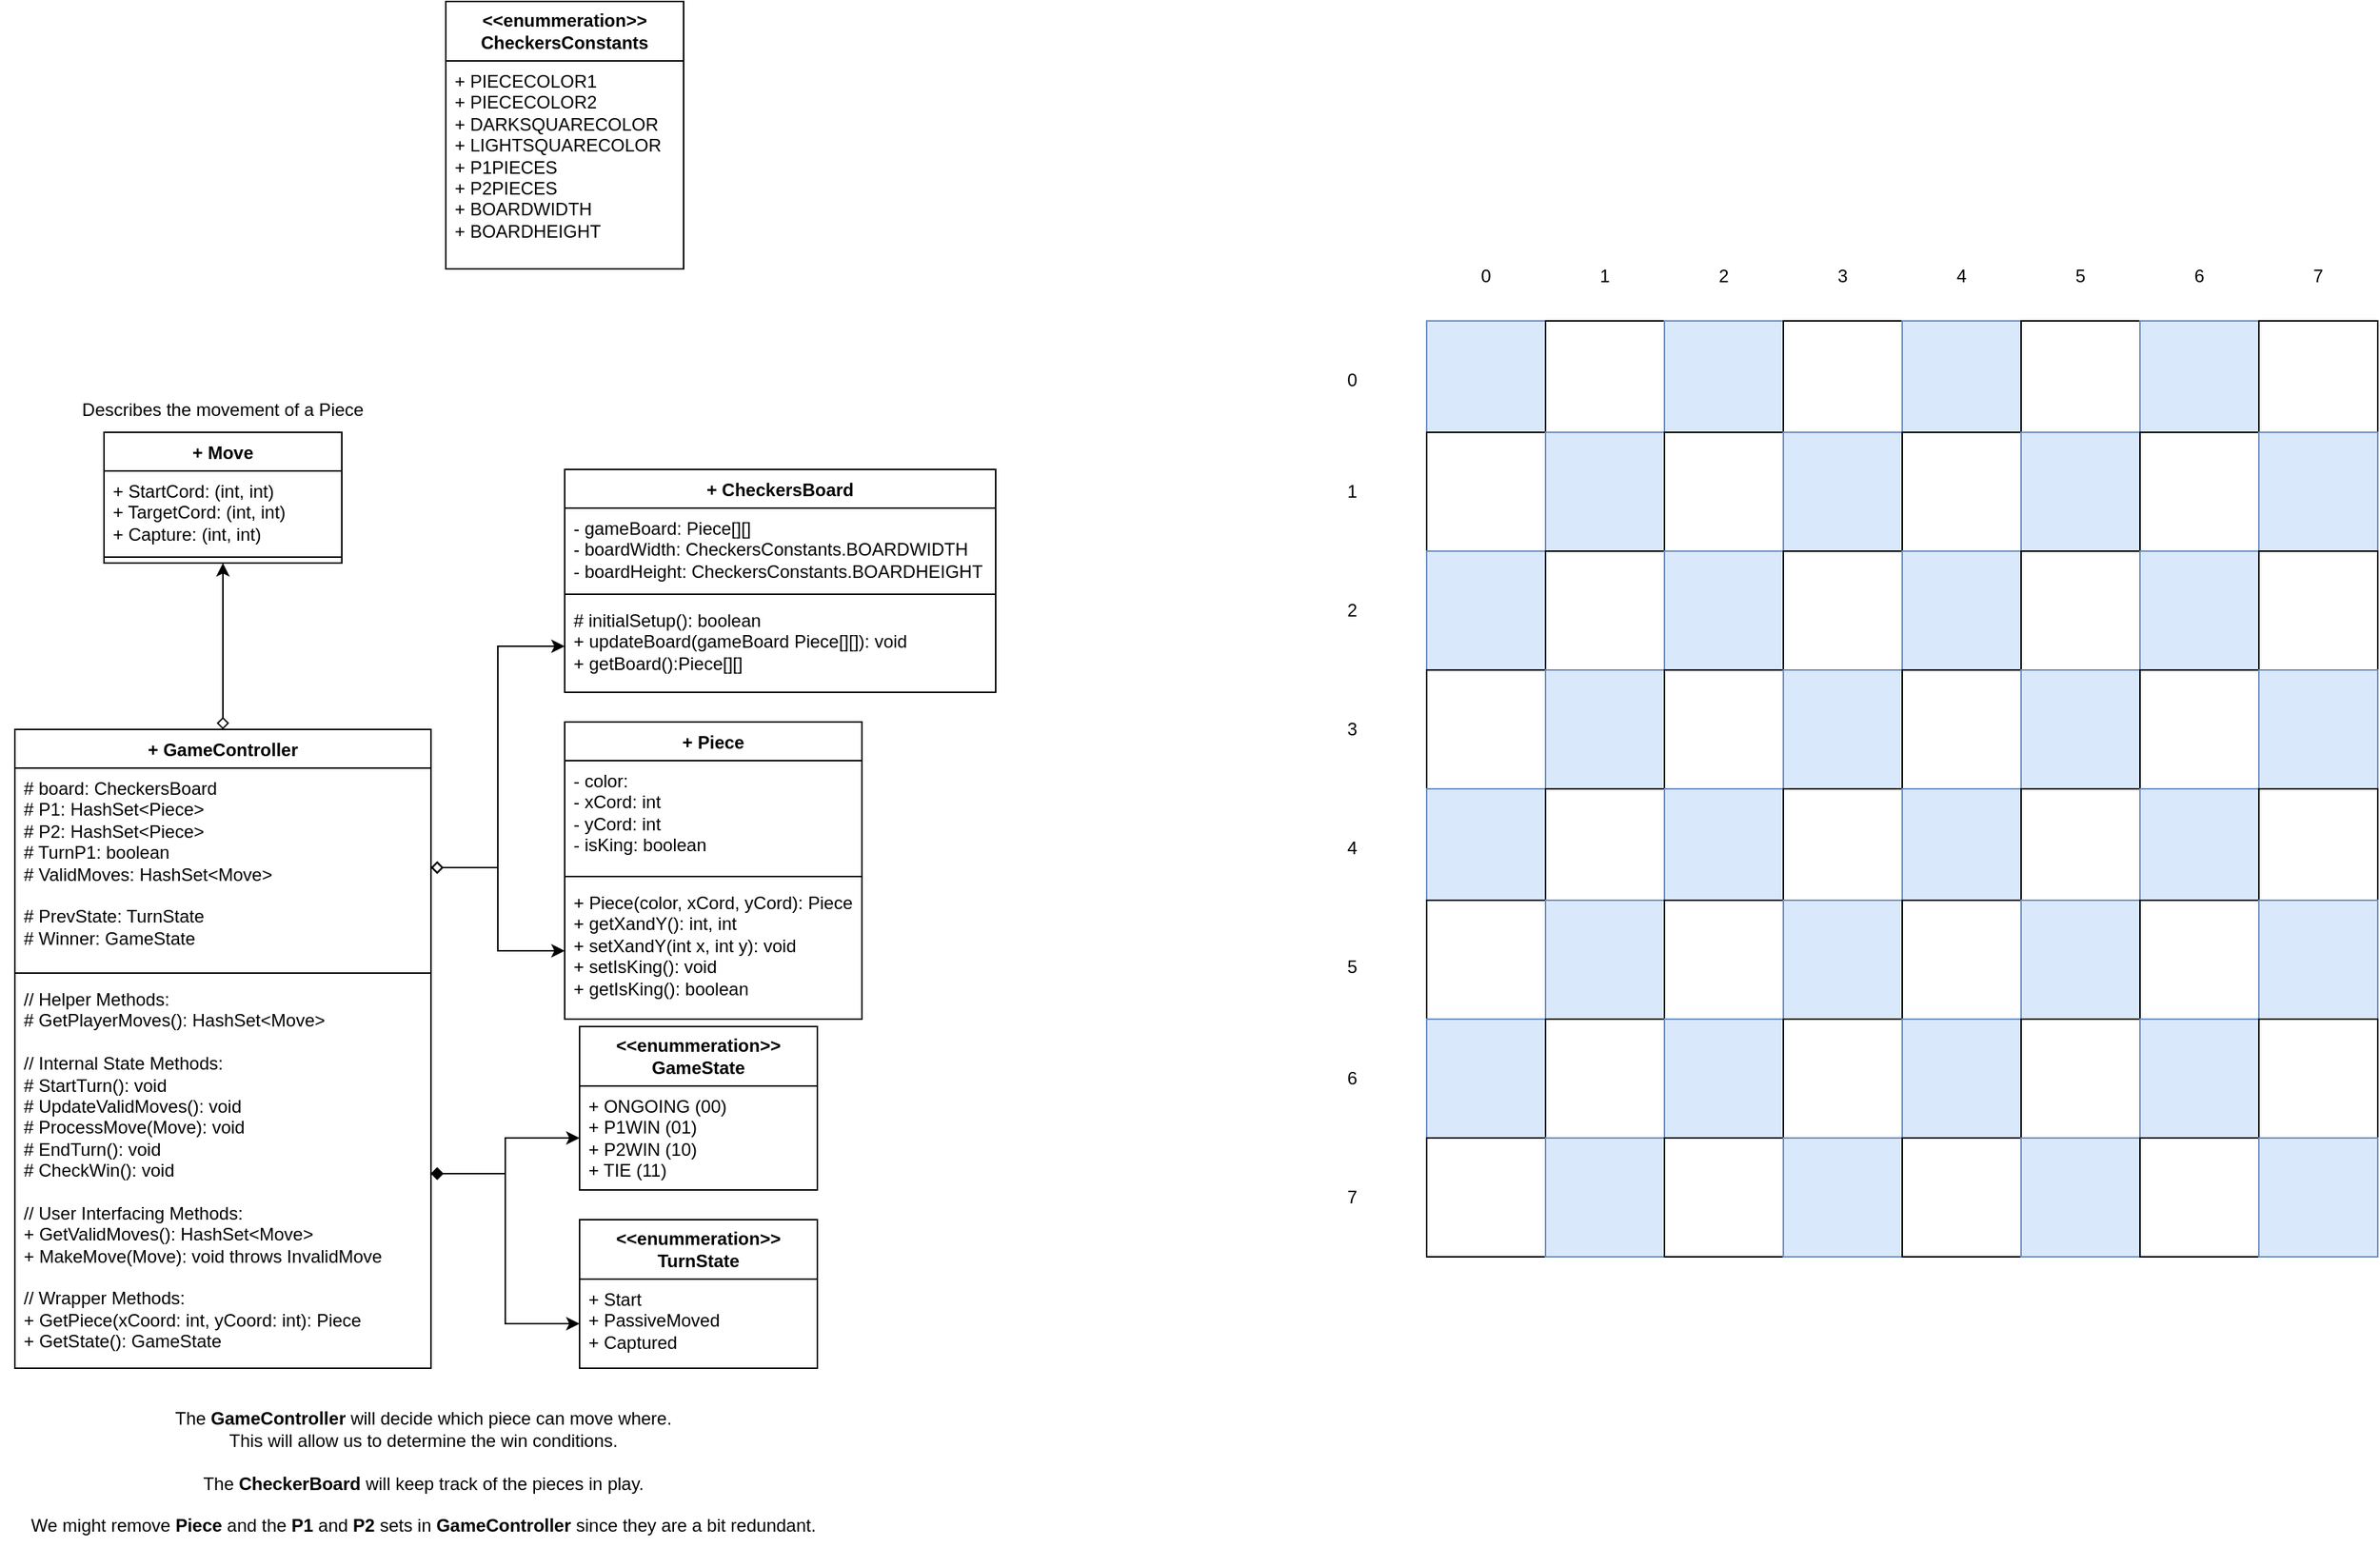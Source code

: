<mxfile version="26.0.16" pages="2">
  <diagram name="Page-1" id="gLZLLyH_hhTVmywuRG8O">
    <mxGraphModel grid="1" page="1" gridSize="10" guides="1" tooltips="1" connect="1" arrows="1" fold="1" pageScale="1" pageWidth="850" pageHeight="1100" math="0" shadow="0">
      <root>
        <mxCell id="0" />
        <mxCell id="1" parent="0" />
        <mxCell id="7udUEveuL7IFU7xZDEbM-17" value="" style="edgeStyle=orthogonalEdgeStyle;rounded=0;orthogonalLoop=1;jettySize=auto;html=1;startArrow=diamond;startFill=0;" edge="1" parent="1" source="GvsYNvJsdC5CiJBHf2Zc-1" target="7udUEveuL7IFU7xZDEbM-6">
          <mxGeometry relative="1" as="geometry" />
        </mxCell>
        <mxCell id="GvsYNvJsdC5CiJBHf2Zc-1" value="+ GameController&lt;div&gt;&lt;br&gt;&lt;/div&gt;" style="swimlane;fontStyle=1;align=center;verticalAlign=top;childLayout=stackLayout;horizontal=1;startSize=26;horizontalStack=0;resizeParent=1;resizeParentMax=0;resizeLast=0;collapsible=1;marginBottom=0;whiteSpace=wrap;html=1;" vertex="1" parent="1">
          <mxGeometry x="30" y="390" width="280" height="430" as="geometry" />
        </mxCell>
        <mxCell id="GvsYNvJsdC5CiJBHf2Zc-2" value="&lt;div&gt;&lt;span style=&quot;background-color: transparent; color: light-dark(rgb(0, 0, 0), rgb(255, 255, 255));&quot;&gt;# board: CheckersBoard&lt;/span&gt;&lt;/div&gt;&lt;div&gt;# P1: HashSet&amp;lt;Piece&amp;gt;&lt;/div&gt;&lt;div&gt;# P2: HashSet&amp;lt;Piece&amp;gt;&lt;/div&gt;&lt;div&gt;# TurnP1: boolean&lt;/div&gt;&lt;div&gt;# ValidMoves: HashSet&amp;lt;Move&amp;gt;&lt;/div&gt;&lt;div&gt;&lt;br&gt;&lt;/div&gt;&lt;div&gt;# PrevState: TurnState&lt;/div&gt;&lt;div&gt;# Winner: GameState&lt;/div&gt;" style="text;strokeColor=none;fillColor=none;align=left;verticalAlign=top;spacingLeft=4;spacingRight=4;overflow=hidden;rotatable=0;points=[[0,0.5],[1,0.5]];portConstraint=eastwest;whiteSpace=wrap;html=1;" vertex="1" parent="GvsYNvJsdC5CiJBHf2Zc-1">
          <mxGeometry y="26" width="280" height="134" as="geometry" />
        </mxCell>
        <mxCell id="GvsYNvJsdC5CiJBHf2Zc-3" value="" style="line;strokeWidth=1;fillColor=none;align=left;verticalAlign=middle;spacingTop=-1;spacingLeft=3;spacingRight=3;rotatable=0;labelPosition=right;points=[];portConstraint=eastwest;strokeColor=inherit;" vertex="1" parent="GvsYNvJsdC5CiJBHf2Zc-1">
          <mxGeometry y="160" width="280" height="8" as="geometry" />
        </mxCell>
        <mxCell id="GvsYNvJsdC5CiJBHf2Zc-4" value="&lt;div&gt;// Helper Methods:&lt;/div&gt;&lt;div&gt;# GetPlayerMoves(&lt;span style=&quot;background-color: transparent; color: light-dark(rgb(0, 0, 0), rgb(255, 255, 255));&quot;&gt;): HashSet&amp;lt;Move&amp;gt;&lt;/span&gt;&lt;/div&gt;&lt;div&gt;&lt;br&gt;&lt;/div&gt;&lt;div&gt;// Internal State Methods:&lt;/div&gt;&lt;div&gt;# StartTurn(): void&lt;/div&gt;&lt;div&gt;# UpdateValidMoves(): void&lt;/div&gt;&lt;div&gt;# ProcessMove(Move): void&lt;/div&gt;&lt;div&gt;# EndTurn(): void&lt;/div&gt;&lt;div&gt;# CheckWin(): void&lt;/div&gt;&lt;div&gt;&lt;br&gt;&lt;/div&gt;&lt;div&gt;// User Interfacing Methods:&lt;/div&gt;+ GetValidMoves(): HashSet&amp;lt;Move&amp;gt;&lt;br&gt;&lt;div&gt;+ MakeMove(Move): void throws InvalidMove&lt;/div&gt;&lt;div&gt;&lt;br&gt;&lt;/div&gt;&lt;div&gt;// Wrapper Methods:&lt;/div&gt;&lt;div&gt;+ GetPiece(xCoord: int, yCoord: int): Piece&lt;/div&gt;&lt;div&gt;+ GetState(): GameState&lt;/div&gt;" style="text;strokeColor=none;fillColor=none;align=left;verticalAlign=top;spacingLeft=4;spacingRight=4;overflow=hidden;rotatable=0;points=[[0,0.5],[1,0.5]];portConstraint=eastwest;whiteSpace=wrap;html=1;" vertex="1" parent="GvsYNvJsdC5CiJBHf2Zc-1">
          <mxGeometry y="168" width="280" height="262" as="geometry" />
        </mxCell>
        <mxCell id="GvsYNvJsdC5CiJBHf2Zc-5" value="&lt;div&gt;+ CheckersBoard&lt;/div&gt;&lt;div&gt;&lt;br&gt;&lt;/div&gt;" style="swimlane;fontStyle=1;align=center;verticalAlign=top;childLayout=stackLayout;horizontal=1;startSize=26;horizontalStack=0;resizeParent=1;resizeParentMax=0;resizeLast=0;collapsible=1;marginBottom=0;whiteSpace=wrap;html=1;" vertex="1" parent="1">
          <mxGeometry x="400" y="215" width="290" height="150" as="geometry" />
        </mxCell>
        <mxCell id="GvsYNvJsdC5CiJBHf2Zc-6" value="- gameBoard: Piece[][]&lt;div&gt;- boardWidth: CheckersConstants.BOARDWIDTH&lt;/div&gt;&lt;div&gt;- boardHeight: CheckersConstants.BOARDHEIGHT&lt;/div&gt;" style="text;strokeColor=none;fillColor=none;align=left;verticalAlign=top;spacingLeft=4;spacingRight=4;overflow=hidden;rotatable=0;points=[[0,0.5],[1,0.5]];portConstraint=eastwest;whiteSpace=wrap;html=1;" vertex="1" parent="GvsYNvJsdC5CiJBHf2Zc-5">
          <mxGeometry y="26" width="290" height="54" as="geometry" />
        </mxCell>
        <mxCell id="GvsYNvJsdC5CiJBHf2Zc-7" value="" style="line;strokeWidth=1;fillColor=none;align=left;verticalAlign=middle;spacingTop=-1;spacingLeft=3;spacingRight=3;rotatable=0;labelPosition=right;points=[];portConstraint=eastwest;strokeColor=inherit;" vertex="1" parent="GvsYNvJsdC5CiJBHf2Zc-5">
          <mxGeometry y="80" width="290" height="8" as="geometry" />
        </mxCell>
        <mxCell id="GvsYNvJsdC5CiJBHf2Zc-8" value="# initialSetup(): boolean&lt;div&gt;+ update&lt;span style=&quot;background-color: transparent; color: light-dark(rgb(0, 0, 0), rgb(255, 255, 255));&quot;&gt;Board(gameBoard Piece[][]): void&lt;/span&gt;&lt;/div&gt;&lt;div&gt;&lt;span style=&quot;background-color: transparent; color: light-dark(rgb(0, 0, 0), rgb(255, 255, 255));&quot;&gt;+ getBoard():Piece[][]&lt;/span&gt;&lt;/div&gt;" style="text;strokeColor=none;fillColor=none;align=left;verticalAlign=top;spacingLeft=4;spacingRight=4;overflow=hidden;rotatable=0;points=[[0,0.5],[1,0.5]];portConstraint=eastwest;whiteSpace=wrap;html=1;" vertex="1" parent="GvsYNvJsdC5CiJBHf2Zc-5">
          <mxGeometry y="88" width="290" height="62" as="geometry" />
        </mxCell>
        <mxCell id="GvsYNvJsdC5CiJBHf2Zc-13" value="&lt;div&gt;+ Piece&lt;/div&gt;" style="swimlane;fontStyle=1;align=center;verticalAlign=top;childLayout=stackLayout;horizontal=1;startSize=26;horizontalStack=0;resizeParent=1;resizeParentMax=0;resizeLast=0;collapsible=1;marginBottom=0;whiteSpace=wrap;html=1;" vertex="1" parent="1">
          <mxGeometry x="400" y="385" width="200" height="200" as="geometry" />
        </mxCell>
        <mxCell id="GvsYNvJsdC5CiJBHf2Zc-14" value="- color:&lt;div&gt;- xCord: int&lt;/div&gt;&lt;div&gt;- yCord: int&lt;/div&gt;&lt;div&gt;- isKing: boolean&lt;/div&gt;" style="text;strokeColor=none;fillColor=none;align=left;verticalAlign=top;spacingLeft=4;spacingRight=4;overflow=hidden;rotatable=0;points=[[0,0.5],[1,0.5]];portConstraint=eastwest;whiteSpace=wrap;html=1;" vertex="1" parent="GvsYNvJsdC5CiJBHf2Zc-13">
          <mxGeometry y="26" width="200" height="74" as="geometry" />
        </mxCell>
        <mxCell id="GvsYNvJsdC5CiJBHf2Zc-15" value="" style="line;strokeWidth=1;fillColor=none;align=left;verticalAlign=middle;spacingTop=-1;spacingLeft=3;spacingRight=3;rotatable=0;labelPosition=right;points=[];portConstraint=eastwest;strokeColor=inherit;" vertex="1" parent="GvsYNvJsdC5CiJBHf2Zc-13">
          <mxGeometry y="100" width="200" height="8" as="geometry" />
        </mxCell>
        <mxCell id="GvsYNvJsdC5CiJBHf2Zc-16" value="+ Piece(color, xCord, yCord): Piece&lt;div&gt;+ getXandY(): int, int&lt;/div&gt;&lt;div&gt;+ setXandY(int x, int y): void&lt;/div&gt;&lt;div&gt;+ setIsKing(): void&lt;/div&gt;&lt;div&gt;+ getIsKing(): boolean&lt;/div&gt;" style="text;strokeColor=none;fillColor=none;align=left;verticalAlign=top;spacingLeft=4;spacingRight=4;overflow=hidden;rotatable=0;points=[[0,0.5],[1,0.5]];portConstraint=eastwest;whiteSpace=wrap;html=1;" vertex="1" parent="GvsYNvJsdC5CiJBHf2Zc-13">
          <mxGeometry y="108" width="200" height="92" as="geometry" />
        </mxCell>
        <mxCell id="7udUEveuL7IFU7xZDEbM-6" value="+ Move" style="swimlane;fontStyle=1;align=center;verticalAlign=top;childLayout=stackLayout;horizontal=1;startSize=26;horizontalStack=0;resizeParent=1;resizeParentMax=0;resizeLast=0;collapsible=1;marginBottom=0;whiteSpace=wrap;html=1;" vertex="1" parent="1">
          <mxGeometry x="90" y="190" width="160" height="88" as="geometry" />
        </mxCell>
        <mxCell id="7udUEveuL7IFU7xZDEbM-7" value="+ StartCord: (int, int)&lt;div&gt;+ TargetCord: (int, int)&lt;/div&gt;&lt;div&gt;+ Capture: (int, int)&lt;/div&gt;" style="text;strokeColor=none;fillColor=none;align=left;verticalAlign=top;spacingLeft=4;spacingRight=4;overflow=hidden;rotatable=0;points=[[0,0.5],[1,0.5]];portConstraint=eastwest;whiteSpace=wrap;html=1;" vertex="1" parent="7udUEveuL7IFU7xZDEbM-6">
          <mxGeometry y="26" width="160" height="54" as="geometry" />
        </mxCell>
        <mxCell id="7udUEveuL7IFU7xZDEbM-8" value="" style="line;strokeWidth=1;fillColor=none;align=left;verticalAlign=middle;spacingTop=-1;spacingLeft=3;spacingRight=3;rotatable=0;labelPosition=right;points=[];portConstraint=eastwest;strokeColor=inherit;" vertex="1" parent="7udUEveuL7IFU7xZDEbM-6">
          <mxGeometry y="80" width="160" height="8" as="geometry" />
        </mxCell>
        <mxCell id="7udUEveuL7IFU7xZDEbM-10" value="Describes the movement of a Piece" style="text;html=1;align=center;verticalAlign=middle;whiteSpace=wrap;rounded=0;" vertex="1" parent="1">
          <mxGeometry x="70" y="160" width="200" height="30" as="geometry" />
        </mxCell>
        <mxCell id="GvsYNvJsdC5CiJBHf2Zc-21" value="&lt;b&gt;&amp;lt;&amp;lt;enummeration&amp;gt;&amp;gt;&lt;/b&gt;&lt;div&gt;&lt;b&gt;CheckersConstants&lt;/b&gt;&lt;/div&gt;" style="swimlane;fontStyle=0;childLayout=stackLayout;horizontal=1;startSize=40;fillColor=none;horizontalStack=0;resizeParent=1;resizeParentMax=0;resizeLast=0;collapsible=1;marginBottom=0;whiteSpace=wrap;html=1;" vertex="1" parent="1">
          <mxGeometry x="320" y="-100" width="160" height="180" as="geometry" />
        </mxCell>
        <mxCell id="GvsYNvJsdC5CiJBHf2Zc-22" value="+ PIECECOLOR1&lt;div&gt;+ PIECECOLOR2&lt;/div&gt;&lt;div&gt;+ DARKSQUARECOLOR&lt;/div&gt;&lt;div&gt;+ LIGHTSQUARECOLOR&lt;/div&gt;&lt;div&gt;+ P1PIECES&lt;/div&gt;&lt;div&gt;+ P2PIECES&lt;/div&gt;&lt;div&gt;+ BOARDWIDTH&lt;/div&gt;&lt;div&gt;+ BOARDHEIGHT&lt;/div&gt;" style="text;strokeColor=none;fillColor=none;align=left;verticalAlign=top;spacingLeft=4;spacingRight=4;overflow=hidden;rotatable=0;points=[[0,0.5],[1,0.5]];portConstraint=eastwest;whiteSpace=wrap;html=1;" vertex="1" parent="GvsYNvJsdC5CiJBHf2Zc-21">
          <mxGeometry y="40" width="160" height="140" as="geometry" />
        </mxCell>
        <mxCell id="GvsYNvJsdC5CiJBHf2Zc-25" value="" style="whiteSpace=wrap;html=1;aspect=fixed;fillColor=#dae8fc;strokeColor=#6c8ebf;" vertex="1" parent="1">
          <mxGeometry x="980" y="115" width="80" height="80" as="geometry" />
        </mxCell>
        <mxCell id="GvsYNvJsdC5CiJBHf2Zc-26" value="" style="whiteSpace=wrap;html=1;aspect=fixed;" vertex="1" parent="1">
          <mxGeometry x="1060" y="115" width="80" height="80" as="geometry" />
        </mxCell>
        <mxCell id="GvsYNvJsdC5CiJBHf2Zc-27" value="" style="whiteSpace=wrap;html=1;aspect=fixed;fillColor=#dae8fc;strokeColor=#6c8ebf;" vertex="1" parent="1">
          <mxGeometry x="1140" y="115" width="80" height="80" as="geometry" />
        </mxCell>
        <mxCell id="GvsYNvJsdC5CiJBHf2Zc-28" value="" style="whiteSpace=wrap;html=1;aspect=fixed;" vertex="1" parent="1">
          <mxGeometry x="1220" y="115" width="80" height="80" as="geometry" />
        </mxCell>
        <mxCell id="GvsYNvJsdC5CiJBHf2Zc-29" value="" style="whiteSpace=wrap;html=1;aspect=fixed;fillColor=#dae8fc;strokeColor=#6c8ebf;" vertex="1" parent="1">
          <mxGeometry x="1300" y="115" width="80" height="80" as="geometry" />
        </mxCell>
        <mxCell id="GvsYNvJsdC5CiJBHf2Zc-30" value="" style="whiteSpace=wrap;html=1;aspect=fixed;" vertex="1" parent="1">
          <mxGeometry x="1380" y="115" width="80" height="80" as="geometry" />
        </mxCell>
        <mxCell id="GvsYNvJsdC5CiJBHf2Zc-31" value="" style="whiteSpace=wrap;html=1;aspect=fixed;fillColor=#dae8fc;strokeColor=#6c8ebf;" vertex="1" parent="1">
          <mxGeometry x="1460" y="115" width="80" height="80" as="geometry" />
        </mxCell>
        <mxCell id="GvsYNvJsdC5CiJBHf2Zc-32" value="" style="whiteSpace=wrap;html=1;aspect=fixed;" vertex="1" parent="1">
          <mxGeometry x="1540" y="115" width="80" height="80" as="geometry" />
        </mxCell>
        <mxCell id="GvsYNvJsdC5CiJBHf2Zc-33" value="" style="whiteSpace=wrap;html=1;aspect=fixed;" vertex="1" parent="1">
          <mxGeometry x="980" y="190" width="80" height="80" as="geometry" />
        </mxCell>
        <mxCell id="GvsYNvJsdC5CiJBHf2Zc-34" value="" style="whiteSpace=wrap;html=1;aspect=fixed;fillColor=#dae8fc;strokeColor=#6c8ebf;" vertex="1" parent="1">
          <mxGeometry x="1060" y="190" width="80" height="80" as="geometry" />
        </mxCell>
        <mxCell id="GvsYNvJsdC5CiJBHf2Zc-35" value="" style="whiteSpace=wrap;html=1;aspect=fixed;" vertex="1" parent="1">
          <mxGeometry x="1140" y="190" width="80" height="80" as="geometry" />
        </mxCell>
        <mxCell id="GvsYNvJsdC5CiJBHf2Zc-36" value="" style="whiteSpace=wrap;html=1;aspect=fixed;fillColor=#dae8fc;strokeColor=#6c8ebf;" vertex="1" parent="1">
          <mxGeometry x="1220" y="190" width="80" height="80" as="geometry" />
        </mxCell>
        <mxCell id="GvsYNvJsdC5CiJBHf2Zc-37" value="" style="whiteSpace=wrap;html=1;aspect=fixed;" vertex="1" parent="1">
          <mxGeometry x="1300" y="190" width="80" height="80" as="geometry" />
        </mxCell>
        <mxCell id="GvsYNvJsdC5CiJBHf2Zc-38" value="" style="whiteSpace=wrap;html=1;aspect=fixed;fillColor=#dae8fc;strokeColor=#6c8ebf;" vertex="1" parent="1">
          <mxGeometry x="1380" y="190" width="80" height="80" as="geometry" />
        </mxCell>
        <mxCell id="GvsYNvJsdC5CiJBHf2Zc-39" value="" style="whiteSpace=wrap;html=1;aspect=fixed;" vertex="1" parent="1">
          <mxGeometry x="1460" y="190" width="80" height="80" as="geometry" />
        </mxCell>
        <mxCell id="GvsYNvJsdC5CiJBHf2Zc-40" value="" style="whiteSpace=wrap;html=1;aspect=fixed;fillColor=#dae8fc;strokeColor=#6c8ebf;" vertex="1" parent="1">
          <mxGeometry x="1540" y="190" width="80" height="80" as="geometry" />
        </mxCell>
        <mxCell id="GvsYNvJsdC5CiJBHf2Zc-49" value="" style="whiteSpace=wrap;html=1;aspect=fixed;fillColor=#dae8fc;strokeColor=#6c8ebf;" vertex="1" parent="1">
          <mxGeometry x="980" y="270" width="80" height="80" as="geometry" />
        </mxCell>
        <mxCell id="GvsYNvJsdC5CiJBHf2Zc-50" value="" style="whiteSpace=wrap;html=1;aspect=fixed;" vertex="1" parent="1">
          <mxGeometry x="1060" y="270" width="80" height="80" as="geometry" />
        </mxCell>
        <mxCell id="GvsYNvJsdC5CiJBHf2Zc-51" value="" style="whiteSpace=wrap;html=1;aspect=fixed;fillColor=#dae8fc;strokeColor=#6c8ebf;" vertex="1" parent="1">
          <mxGeometry x="1140" y="270" width="80" height="80" as="geometry" />
        </mxCell>
        <mxCell id="GvsYNvJsdC5CiJBHf2Zc-52" value="" style="whiteSpace=wrap;html=1;aspect=fixed;" vertex="1" parent="1">
          <mxGeometry x="1220" y="270" width="80" height="80" as="geometry" />
        </mxCell>
        <mxCell id="GvsYNvJsdC5CiJBHf2Zc-53" value="" style="whiteSpace=wrap;html=1;aspect=fixed;fillColor=#dae8fc;strokeColor=#6c8ebf;" vertex="1" parent="1">
          <mxGeometry x="1300" y="270" width="80" height="80" as="geometry" />
        </mxCell>
        <mxCell id="GvsYNvJsdC5CiJBHf2Zc-54" value="" style="whiteSpace=wrap;html=1;aspect=fixed;" vertex="1" parent="1">
          <mxGeometry x="1380" y="270" width="80" height="80" as="geometry" />
        </mxCell>
        <mxCell id="GvsYNvJsdC5CiJBHf2Zc-55" value="" style="whiteSpace=wrap;html=1;aspect=fixed;fillColor=#dae8fc;strokeColor=#6c8ebf;" vertex="1" parent="1">
          <mxGeometry x="1460" y="270" width="80" height="80" as="geometry" />
        </mxCell>
        <mxCell id="GvsYNvJsdC5CiJBHf2Zc-56" value="" style="whiteSpace=wrap;html=1;aspect=fixed;" vertex="1" parent="1">
          <mxGeometry x="1540" y="270" width="80" height="80" as="geometry" />
        </mxCell>
        <mxCell id="GvsYNvJsdC5CiJBHf2Zc-57" value="" style="whiteSpace=wrap;html=1;aspect=fixed;" vertex="1" parent="1">
          <mxGeometry x="980" y="350" width="80" height="80" as="geometry" />
        </mxCell>
        <mxCell id="GvsYNvJsdC5CiJBHf2Zc-58" value="" style="whiteSpace=wrap;html=1;aspect=fixed;fillColor=#dae8fc;strokeColor=#6c8ebf;" vertex="1" parent="1">
          <mxGeometry x="1060" y="350" width="80" height="80" as="geometry" />
        </mxCell>
        <mxCell id="GvsYNvJsdC5CiJBHf2Zc-59" value="" style="whiteSpace=wrap;html=1;aspect=fixed;" vertex="1" parent="1">
          <mxGeometry x="1140" y="350" width="80" height="80" as="geometry" />
        </mxCell>
        <mxCell id="GvsYNvJsdC5CiJBHf2Zc-60" value="" style="whiteSpace=wrap;html=1;aspect=fixed;fillColor=#dae8fc;strokeColor=#6c8ebf;" vertex="1" parent="1">
          <mxGeometry x="1220" y="350" width="80" height="80" as="geometry" />
        </mxCell>
        <mxCell id="GvsYNvJsdC5CiJBHf2Zc-61" value="" style="whiteSpace=wrap;html=1;aspect=fixed;" vertex="1" parent="1">
          <mxGeometry x="1300" y="350" width="80" height="80" as="geometry" />
        </mxCell>
        <mxCell id="GvsYNvJsdC5CiJBHf2Zc-62" value="" style="whiteSpace=wrap;html=1;aspect=fixed;fillColor=#dae8fc;strokeColor=#6c8ebf;" vertex="1" parent="1">
          <mxGeometry x="1380" y="350" width="80" height="80" as="geometry" />
        </mxCell>
        <mxCell id="GvsYNvJsdC5CiJBHf2Zc-63" value="" style="whiteSpace=wrap;html=1;aspect=fixed;" vertex="1" parent="1">
          <mxGeometry x="1460" y="350" width="80" height="80" as="geometry" />
        </mxCell>
        <mxCell id="GvsYNvJsdC5CiJBHf2Zc-64" value="" style="whiteSpace=wrap;html=1;aspect=fixed;fillColor=#dae8fc;strokeColor=#6c8ebf;" vertex="1" parent="1">
          <mxGeometry x="1540" y="350" width="80" height="80" as="geometry" />
        </mxCell>
        <mxCell id="GvsYNvJsdC5CiJBHf2Zc-65" value="" style="whiteSpace=wrap;html=1;aspect=fixed;fillColor=#dae8fc;strokeColor=#6c8ebf;" vertex="1" parent="1">
          <mxGeometry x="980" y="430" width="80" height="80" as="geometry" />
        </mxCell>
        <mxCell id="GvsYNvJsdC5CiJBHf2Zc-66" value="" style="whiteSpace=wrap;html=1;aspect=fixed;" vertex="1" parent="1">
          <mxGeometry x="1060" y="430" width="80" height="80" as="geometry" />
        </mxCell>
        <mxCell id="GvsYNvJsdC5CiJBHf2Zc-67" value="" style="whiteSpace=wrap;html=1;aspect=fixed;fillColor=#dae8fc;strokeColor=#6c8ebf;" vertex="1" parent="1">
          <mxGeometry x="1140" y="430" width="80" height="80" as="geometry" />
        </mxCell>
        <mxCell id="GvsYNvJsdC5CiJBHf2Zc-68" value="" style="whiteSpace=wrap;html=1;aspect=fixed;" vertex="1" parent="1">
          <mxGeometry x="1220" y="430" width="80" height="80" as="geometry" />
        </mxCell>
        <mxCell id="GvsYNvJsdC5CiJBHf2Zc-69" value="" style="whiteSpace=wrap;html=1;aspect=fixed;fillColor=#dae8fc;strokeColor=#6c8ebf;" vertex="1" parent="1">
          <mxGeometry x="1300" y="430" width="80" height="80" as="geometry" />
        </mxCell>
        <mxCell id="GvsYNvJsdC5CiJBHf2Zc-70" value="" style="whiteSpace=wrap;html=1;aspect=fixed;" vertex="1" parent="1">
          <mxGeometry x="1380" y="430" width="80" height="80" as="geometry" />
        </mxCell>
        <mxCell id="GvsYNvJsdC5CiJBHf2Zc-71" value="" style="whiteSpace=wrap;html=1;aspect=fixed;fillColor=#dae8fc;strokeColor=#6c8ebf;" vertex="1" parent="1">
          <mxGeometry x="1460" y="430" width="80" height="80" as="geometry" />
        </mxCell>
        <mxCell id="GvsYNvJsdC5CiJBHf2Zc-72" value="" style="whiteSpace=wrap;html=1;aspect=fixed;" vertex="1" parent="1">
          <mxGeometry x="1540" y="430" width="80" height="80" as="geometry" />
        </mxCell>
        <mxCell id="GvsYNvJsdC5CiJBHf2Zc-73" value="" style="whiteSpace=wrap;html=1;aspect=fixed;" vertex="1" parent="1">
          <mxGeometry x="980" y="505" width="80" height="80" as="geometry" />
        </mxCell>
        <mxCell id="GvsYNvJsdC5CiJBHf2Zc-74" value="" style="whiteSpace=wrap;html=1;aspect=fixed;fillColor=#dae8fc;strokeColor=#6c8ebf;" vertex="1" parent="1">
          <mxGeometry x="1060" y="505" width="80" height="80" as="geometry" />
        </mxCell>
        <mxCell id="GvsYNvJsdC5CiJBHf2Zc-75" value="" style="whiteSpace=wrap;html=1;aspect=fixed;" vertex="1" parent="1">
          <mxGeometry x="1140" y="505" width="80" height="80" as="geometry" />
        </mxCell>
        <mxCell id="GvsYNvJsdC5CiJBHf2Zc-76" value="" style="whiteSpace=wrap;html=1;aspect=fixed;fillColor=#dae8fc;strokeColor=#6c8ebf;" vertex="1" parent="1">
          <mxGeometry x="1220" y="505" width="80" height="80" as="geometry" />
        </mxCell>
        <mxCell id="GvsYNvJsdC5CiJBHf2Zc-77" value="" style="whiteSpace=wrap;html=1;aspect=fixed;" vertex="1" parent="1">
          <mxGeometry x="1300" y="505" width="80" height="80" as="geometry" />
        </mxCell>
        <mxCell id="GvsYNvJsdC5CiJBHf2Zc-78" value="" style="whiteSpace=wrap;html=1;aspect=fixed;fillColor=#dae8fc;strokeColor=#6c8ebf;" vertex="1" parent="1">
          <mxGeometry x="1380" y="505" width="80" height="80" as="geometry" />
        </mxCell>
        <mxCell id="GvsYNvJsdC5CiJBHf2Zc-79" value="" style="whiteSpace=wrap;html=1;aspect=fixed;" vertex="1" parent="1">
          <mxGeometry x="1460" y="505" width="80" height="80" as="geometry" />
        </mxCell>
        <mxCell id="GvsYNvJsdC5CiJBHf2Zc-80" value="" style="whiteSpace=wrap;html=1;aspect=fixed;fillColor=#dae8fc;strokeColor=#6c8ebf;" vertex="1" parent="1">
          <mxGeometry x="1540" y="505" width="80" height="80" as="geometry" />
        </mxCell>
        <mxCell id="GvsYNvJsdC5CiJBHf2Zc-81" value="" style="whiteSpace=wrap;html=1;aspect=fixed;fillColor=#dae8fc;strokeColor=#6c8ebf;" vertex="1" parent="1">
          <mxGeometry x="980" y="585" width="80" height="80" as="geometry" />
        </mxCell>
        <mxCell id="GvsYNvJsdC5CiJBHf2Zc-82" value="" style="whiteSpace=wrap;html=1;aspect=fixed;" vertex="1" parent="1">
          <mxGeometry x="1060" y="585" width="80" height="80" as="geometry" />
        </mxCell>
        <mxCell id="GvsYNvJsdC5CiJBHf2Zc-83" value="" style="whiteSpace=wrap;html=1;aspect=fixed;fillColor=#dae8fc;strokeColor=#6c8ebf;" vertex="1" parent="1">
          <mxGeometry x="1140" y="585" width="80" height="80" as="geometry" />
        </mxCell>
        <mxCell id="GvsYNvJsdC5CiJBHf2Zc-84" value="" style="whiteSpace=wrap;html=1;aspect=fixed;" vertex="1" parent="1">
          <mxGeometry x="1220" y="585" width="80" height="80" as="geometry" />
        </mxCell>
        <mxCell id="GvsYNvJsdC5CiJBHf2Zc-85" value="" style="whiteSpace=wrap;html=1;aspect=fixed;fillColor=#dae8fc;strokeColor=#6c8ebf;" vertex="1" parent="1">
          <mxGeometry x="1300" y="585" width="80" height="80" as="geometry" />
        </mxCell>
        <mxCell id="GvsYNvJsdC5CiJBHf2Zc-86" value="" style="whiteSpace=wrap;html=1;aspect=fixed;" vertex="1" parent="1">
          <mxGeometry x="1380" y="585" width="80" height="80" as="geometry" />
        </mxCell>
        <mxCell id="GvsYNvJsdC5CiJBHf2Zc-87" value="" style="whiteSpace=wrap;html=1;aspect=fixed;fillColor=#dae8fc;strokeColor=#6c8ebf;" vertex="1" parent="1">
          <mxGeometry x="1460" y="585" width="80" height="80" as="geometry" />
        </mxCell>
        <mxCell id="GvsYNvJsdC5CiJBHf2Zc-88" value="" style="whiteSpace=wrap;html=1;aspect=fixed;" vertex="1" parent="1">
          <mxGeometry x="1540" y="585" width="80" height="80" as="geometry" />
        </mxCell>
        <mxCell id="GvsYNvJsdC5CiJBHf2Zc-89" value="" style="whiteSpace=wrap;html=1;aspect=fixed;" vertex="1" parent="1">
          <mxGeometry x="980" y="665" width="80" height="80" as="geometry" />
        </mxCell>
        <mxCell id="GvsYNvJsdC5CiJBHf2Zc-90" value="" style="whiteSpace=wrap;html=1;aspect=fixed;fillColor=#dae8fc;strokeColor=#6c8ebf;" vertex="1" parent="1">
          <mxGeometry x="1060" y="665" width="80" height="80" as="geometry" />
        </mxCell>
        <mxCell id="GvsYNvJsdC5CiJBHf2Zc-91" value="" style="whiteSpace=wrap;html=1;aspect=fixed;" vertex="1" parent="1">
          <mxGeometry x="1140" y="665" width="80" height="80" as="geometry" />
        </mxCell>
        <mxCell id="GvsYNvJsdC5CiJBHf2Zc-92" value="" style="whiteSpace=wrap;html=1;aspect=fixed;fillColor=#dae8fc;strokeColor=#6c8ebf;" vertex="1" parent="1">
          <mxGeometry x="1220" y="665" width="80" height="80" as="geometry" />
        </mxCell>
        <mxCell id="GvsYNvJsdC5CiJBHf2Zc-93" value="" style="whiteSpace=wrap;html=1;aspect=fixed;" vertex="1" parent="1">
          <mxGeometry x="1300" y="665" width="80" height="80" as="geometry" />
        </mxCell>
        <mxCell id="GvsYNvJsdC5CiJBHf2Zc-94" value="" style="whiteSpace=wrap;html=1;aspect=fixed;fillColor=#dae8fc;strokeColor=#6c8ebf;" vertex="1" parent="1">
          <mxGeometry x="1380" y="665" width="80" height="80" as="geometry" />
        </mxCell>
        <mxCell id="GvsYNvJsdC5CiJBHf2Zc-95" value="" style="whiteSpace=wrap;html=1;aspect=fixed;" vertex="1" parent="1">
          <mxGeometry x="1460" y="665" width="80" height="80" as="geometry" />
        </mxCell>
        <mxCell id="GvsYNvJsdC5CiJBHf2Zc-96" value="" style="whiteSpace=wrap;html=1;aspect=fixed;fillColor=#dae8fc;strokeColor=#6c8ebf;" vertex="1" parent="1">
          <mxGeometry x="1540" y="665" width="80" height="80" as="geometry" />
        </mxCell>
        <mxCell id="GvsYNvJsdC5CiJBHf2Zc-97" value="0" style="text;html=1;align=center;verticalAlign=middle;whiteSpace=wrap;rounded=0;" vertex="1" parent="1">
          <mxGeometry x="990" y="70" width="60" height="30" as="geometry" />
        </mxCell>
        <mxCell id="GvsYNvJsdC5CiJBHf2Zc-98" value="1" style="text;html=1;align=center;verticalAlign=middle;whiteSpace=wrap;rounded=0;" vertex="1" parent="1">
          <mxGeometry x="1070" y="70" width="60" height="30" as="geometry" />
        </mxCell>
        <mxCell id="GvsYNvJsdC5CiJBHf2Zc-99" value="2" style="text;html=1;align=center;verticalAlign=middle;whiteSpace=wrap;rounded=0;" vertex="1" parent="1">
          <mxGeometry x="1150" y="70" width="60" height="30" as="geometry" />
        </mxCell>
        <mxCell id="GvsYNvJsdC5CiJBHf2Zc-100" value="3" style="text;html=1;align=center;verticalAlign=middle;whiteSpace=wrap;rounded=0;" vertex="1" parent="1">
          <mxGeometry x="1230" y="70" width="60" height="30" as="geometry" />
        </mxCell>
        <mxCell id="GvsYNvJsdC5CiJBHf2Zc-101" value="4" style="text;html=1;align=center;verticalAlign=middle;whiteSpace=wrap;rounded=0;" vertex="1" parent="1">
          <mxGeometry x="1310" y="70" width="60" height="30" as="geometry" />
        </mxCell>
        <mxCell id="GvsYNvJsdC5CiJBHf2Zc-102" value="5" style="text;html=1;align=center;verticalAlign=middle;whiteSpace=wrap;rounded=0;" vertex="1" parent="1">
          <mxGeometry x="1390" y="70" width="60" height="30" as="geometry" />
        </mxCell>
        <mxCell id="GvsYNvJsdC5CiJBHf2Zc-103" value="6" style="text;html=1;align=center;verticalAlign=middle;whiteSpace=wrap;rounded=0;" vertex="1" parent="1">
          <mxGeometry x="1470" y="70" width="60" height="30" as="geometry" />
        </mxCell>
        <mxCell id="GvsYNvJsdC5CiJBHf2Zc-104" value="7" style="text;html=1;align=center;verticalAlign=middle;whiteSpace=wrap;rounded=0;" vertex="1" parent="1">
          <mxGeometry x="1550" y="70" width="60" height="30" as="geometry" />
        </mxCell>
        <mxCell id="GvsYNvJsdC5CiJBHf2Zc-105" value="0" style="text;html=1;align=center;verticalAlign=middle;whiteSpace=wrap;rounded=0;" vertex="1" parent="1">
          <mxGeometry x="900" y="140" width="60" height="30" as="geometry" />
        </mxCell>
        <mxCell id="GvsYNvJsdC5CiJBHf2Zc-106" value="1" style="text;html=1;align=center;verticalAlign=middle;whiteSpace=wrap;rounded=0;" vertex="1" parent="1">
          <mxGeometry x="900" y="215" width="60" height="30" as="geometry" />
        </mxCell>
        <mxCell id="GvsYNvJsdC5CiJBHf2Zc-107" value="2" style="text;html=1;align=center;verticalAlign=middle;whiteSpace=wrap;rounded=0;" vertex="1" parent="1">
          <mxGeometry x="900" y="295" width="60" height="30" as="geometry" />
        </mxCell>
        <mxCell id="GvsYNvJsdC5CiJBHf2Zc-108" value="3" style="text;html=1;align=center;verticalAlign=middle;whiteSpace=wrap;rounded=0;" vertex="1" parent="1">
          <mxGeometry x="900" y="375" width="60" height="30" as="geometry" />
        </mxCell>
        <mxCell id="GvsYNvJsdC5CiJBHf2Zc-109" value="4" style="text;html=1;align=center;verticalAlign=middle;whiteSpace=wrap;rounded=0;" vertex="1" parent="1">
          <mxGeometry x="900" y="455" width="60" height="30" as="geometry" />
        </mxCell>
        <mxCell id="GvsYNvJsdC5CiJBHf2Zc-110" value="5" style="text;html=1;align=center;verticalAlign=middle;whiteSpace=wrap;rounded=0;" vertex="1" parent="1">
          <mxGeometry x="900" y="535" width="60" height="30" as="geometry" />
        </mxCell>
        <mxCell id="GvsYNvJsdC5CiJBHf2Zc-111" value="6" style="text;html=1;align=center;verticalAlign=middle;whiteSpace=wrap;rounded=0;" vertex="1" parent="1">
          <mxGeometry x="900" y="610" width="60" height="30" as="geometry" />
        </mxCell>
        <mxCell id="GvsYNvJsdC5CiJBHf2Zc-112" value="7" style="text;html=1;align=center;verticalAlign=middle;whiteSpace=wrap;rounded=0;" vertex="1" parent="1">
          <mxGeometry x="900" y="690" width="60" height="30" as="geometry" />
        </mxCell>
        <mxCell id="7udUEveuL7IFU7xZDEbM-11" value="&lt;b&gt;&amp;lt;&amp;lt;enummeration&amp;gt;&amp;gt;&lt;/b&gt;&lt;div&gt;&lt;b&gt;GameState&lt;/b&gt;&lt;/div&gt;" style="swimlane;fontStyle=0;childLayout=stackLayout;horizontal=1;startSize=40;fillColor=none;horizontalStack=0;resizeParent=1;resizeParentMax=0;resizeLast=0;collapsible=1;marginBottom=0;whiteSpace=wrap;html=1;" vertex="1" parent="1">
          <mxGeometry x="410" y="590" width="160" height="110" as="geometry" />
        </mxCell>
        <mxCell id="7udUEveuL7IFU7xZDEbM-12" value="+ ONGOING (00)&lt;div&gt;+ P1WIN (01)&lt;/div&gt;&lt;div&gt;+ P2WIN (10)&lt;/div&gt;&lt;div&gt;+ TIE (11)&lt;/div&gt;" style="text;strokeColor=none;fillColor=none;align=left;verticalAlign=top;spacingLeft=4;spacingRight=4;overflow=hidden;rotatable=0;points=[[0,0.5],[1,0.5]];portConstraint=eastwest;whiteSpace=wrap;html=1;" vertex="1" parent="7udUEveuL7IFU7xZDEbM-11">
          <mxGeometry y="40" width="160" height="70" as="geometry" />
        </mxCell>
        <mxCell id="7udUEveuL7IFU7xZDEbM-13" value="&lt;b&gt;&amp;lt;&amp;lt;enummeration&amp;gt;&amp;gt;&lt;/b&gt;&lt;div&gt;&lt;b&gt;TurnState&lt;/b&gt;&lt;/div&gt;" style="swimlane;fontStyle=0;childLayout=stackLayout;horizontal=1;startSize=40;fillColor=none;horizontalStack=0;resizeParent=1;resizeParentMax=0;resizeLast=0;collapsible=1;marginBottom=0;whiteSpace=wrap;html=1;" vertex="1" parent="1">
          <mxGeometry x="410" y="720" width="160" height="100" as="geometry" />
        </mxCell>
        <mxCell id="7udUEveuL7IFU7xZDEbM-14" value="+ Start&lt;div&gt;+ PassiveMoved&lt;/div&gt;&lt;div&gt;+ Captured&lt;/div&gt;" style="text;strokeColor=none;fillColor=none;align=left;verticalAlign=top;spacingLeft=4;spacingRight=4;overflow=hidden;rotatable=0;points=[[0,0.5],[1,0.5]];portConstraint=eastwest;whiteSpace=wrap;html=1;" vertex="1" parent="7udUEveuL7IFU7xZDEbM-13">
          <mxGeometry y="40" width="160" height="60" as="geometry" />
        </mxCell>
        <mxCell id="7udUEveuL7IFU7xZDEbM-15" value="" style="edgeStyle=orthogonalEdgeStyle;rounded=0;orthogonalLoop=1;jettySize=auto;html=1;startArrow=diamond;startFill=1;" edge="1" parent="1" source="GvsYNvJsdC5CiJBHf2Zc-4" target="7udUEveuL7IFU7xZDEbM-12">
          <mxGeometry relative="1" as="geometry">
            <mxPoint x="340" y="670" as="sourcePoint" />
          </mxGeometry>
        </mxCell>
        <mxCell id="7udUEveuL7IFU7xZDEbM-16" value="" style="edgeStyle=orthogonalEdgeStyle;rounded=0;orthogonalLoop=1;jettySize=auto;html=1;startArrow=diamond;startFill=1;" edge="1" parent="1" source="GvsYNvJsdC5CiJBHf2Zc-4" target="7udUEveuL7IFU7xZDEbM-14">
          <mxGeometry relative="1" as="geometry" />
        </mxCell>
        <mxCell id="7udUEveuL7IFU7xZDEbM-18" value="" style="edgeStyle=orthogonalEdgeStyle;rounded=0;orthogonalLoop=1;jettySize=auto;html=1;startArrow=diamond;startFill=0;" edge="1" parent="1" source="GvsYNvJsdC5CiJBHf2Zc-2" target="GvsYNvJsdC5CiJBHf2Zc-8">
          <mxGeometry relative="1" as="geometry">
            <mxPoint x="360" y="410" as="sourcePoint" />
          </mxGeometry>
        </mxCell>
        <mxCell id="7udUEveuL7IFU7xZDEbM-19" value="" style="edgeStyle=orthogonalEdgeStyle;rounded=0;orthogonalLoop=1;jettySize=auto;html=1;startArrow=diamond;startFill=0;" edge="1" parent="1" source="GvsYNvJsdC5CiJBHf2Zc-2" target="GvsYNvJsdC5CiJBHf2Zc-16">
          <mxGeometry relative="1" as="geometry" />
        </mxCell>
        <mxCell id="7udUEveuL7IFU7xZDEbM-20" value="The &lt;b&gt;GameController&lt;/b&gt;&amp;nbsp;will decide which piece can move where.&lt;div&gt;This will allow us to determine the win conditions.&lt;/div&gt;&lt;div&gt;&lt;br&gt;&lt;/div&gt;&lt;div&gt;The &lt;b&gt;CheckerBoard&lt;/b&gt;&amp;nbsp;will keep track of the pieces in play.&lt;/div&gt;&lt;div&gt;&lt;br&gt;&lt;/div&gt;&lt;div&gt;We might remove &lt;b&gt;Piece&lt;/b&gt;&amp;nbsp;and the &lt;b&gt;P1&lt;/b&gt;&amp;nbsp;and &lt;b&gt;P2&lt;/b&gt;&amp;nbsp;sets in &lt;b&gt;GameController&amp;nbsp;&lt;/b&gt;since they are a bit redundant.&lt;/div&gt;" style="text;html=1;align=center;verticalAlign=middle;whiteSpace=wrap;rounded=0;" vertex="1" parent="1">
          <mxGeometry x="20" y="840" width="570" height="100" as="geometry" />
        </mxCell>
      </root>
    </mxGraphModel>
  </diagram>
  <diagram id="2U-yJ4iHu435Ss1_Db7c" name="Suggestion">
    <mxGraphModel grid="1" page="1" gridSize="10" guides="1" tooltips="1" connect="1" arrows="1" fold="1" pageScale="1" pageWidth="850" pageHeight="1100" math="0" shadow="0">
      <root>
        <mxCell id="0" />
        <mxCell id="1" parent="0" />
        <mxCell id="EhbNToIK_bN3vSrPCyJu-1" value="" style="edgeStyle=orthogonalEdgeStyle;rounded=0;orthogonalLoop=1;jettySize=auto;html=1;startArrow=diamond;startFill=0;" edge="1" parent="1" source="EhbNToIK_bN3vSrPCyJu-2" target="EhbNToIK_bN3vSrPCyJu-14">
          <mxGeometry relative="1" as="geometry" />
        </mxCell>
        <mxCell id="EhbNToIK_bN3vSrPCyJu-75" value="" style="edgeStyle=orthogonalEdgeStyle;rounded=0;orthogonalLoop=1;jettySize=auto;html=1;" edge="1" parent="1" source="EhbNToIK_bN3vSrPCyJu-2" target="EhbNToIK_bN3vSrPCyJu-19">
          <mxGeometry relative="1" as="geometry">
            <Array as="points">
              <mxPoint x="160" y="595" />
            </Array>
          </mxGeometry>
        </mxCell>
        <mxCell id="EhbNToIK_bN3vSrPCyJu-2" value="+ GameController&lt;div&gt;&lt;br&gt;&lt;/div&gt;" style="swimlane;fontStyle=1;align=center;verticalAlign=top;childLayout=stackLayout;horizontal=1;startSize=26;horizontalStack=0;resizeParent=1;resizeParentMax=0;resizeLast=0;collapsible=1;marginBottom=0;whiteSpace=wrap;html=1;" vertex="1" parent="1">
          <mxGeometry x="195" y="390" width="350" height="450" as="geometry" />
        </mxCell>
        <mxCell id="EhbNToIK_bN3vSrPCyJu-3" value="&lt;div&gt;&lt;span style=&quot;background-color: transparent; color: light-dark(rgb(0, 0, 0), rgb(255, 255, 255));&quot;&gt;# Board: CheckersBoard&lt;/span&gt;&lt;/div&gt;&lt;div&gt;# TurnP1: boolean&lt;/div&gt;&lt;div&gt;# ValidMoves: Map&amp;lt;(int, int), Set&amp;lt;Move&amp;gt;&amp;gt;&lt;/div&gt;&lt;div&gt;&lt;br&gt;&lt;/div&gt;&lt;div&gt;# CanCapture: bool&lt;/div&gt;&lt;div&gt;# HasMoved: bool&lt;/div&gt;&lt;div&gt;# CurrentPiece: (int, int)&lt;/div&gt;&lt;div&gt;# CurrentGameState: GameState&lt;/div&gt;" style="text;strokeColor=none;fillColor=none;align=left;verticalAlign=top;spacingLeft=4;spacingRight=4;overflow=hidden;rotatable=0;points=[[0,0.5],[1,0.5]];portConstraint=eastwest;whiteSpace=wrap;html=1;" vertex="1" parent="EhbNToIK_bN3vSrPCyJu-2">
          <mxGeometry y="26" width="350" height="134" as="geometry" />
        </mxCell>
        <mxCell id="EhbNToIK_bN3vSrPCyJu-4" value="" style="line;strokeWidth=1;fillColor=none;align=left;verticalAlign=middle;spacingTop=-1;spacingLeft=3;spacingRight=3;rotatable=0;labelPosition=right;points=[];portConstraint=eastwest;strokeColor=inherit;" vertex="1" parent="EhbNToIK_bN3vSrPCyJu-2">
          <mxGeometry y="160" width="350" height="8" as="geometry" />
        </mxCell>
        <mxCell id="EhbNToIK_bN3vSrPCyJu-5" value="&lt;div&gt;// Helper Methods:&lt;/div&gt;&lt;div&gt;# GetPieceMoves(xCoord: int, yCoord: int): Set&amp;lt;Move&amp;gt;&lt;/div&gt;&lt;div&gt;&lt;br&gt;&lt;/div&gt;&lt;div&gt;// Internal State Methods:&lt;/div&gt;&lt;div&gt;# StartTurn(): void&lt;/div&gt;&lt;div&gt;# UpdateValidMoves(): void&lt;/div&gt;&lt;div&gt;# ProcessMove(Move): void&lt;/div&gt;&lt;div&gt;# EndTurn(): void&lt;/div&gt;&lt;div&gt;# CheckWin(): void&lt;/div&gt;&lt;div&gt;&lt;br&gt;&lt;/div&gt;&lt;div&gt;// User Interfacing Methods:&lt;/div&gt;&lt;div&gt;+ GetHints(): Set&amp;lt;(int, int, HighlightType)&amp;gt;&lt;/div&gt;&lt;div&gt;+ GetValidPieces(): Set&amp;lt;(int, int)&amp;gt;&lt;/div&gt;+ GetValidMoves(): Set&amp;lt;Move&amp;gt;&lt;div&gt;+ ReceiveInput(int, int): void&lt;/div&gt;&lt;div&gt;&lt;br&gt;&lt;/div&gt;&lt;div&gt;// Wrapper Methods:&lt;/div&gt;&lt;div&gt;+ GetPiece(xCoord: int, yCoord: int): Piece&lt;/div&gt;" style="text;strokeColor=none;fillColor=none;align=left;verticalAlign=top;spacingLeft=4;spacingRight=4;overflow=hidden;rotatable=0;points=[[0,0.5],[1,0.5]];portConstraint=eastwest;whiteSpace=wrap;html=1;" vertex="1" parent="EhbNToIK_bN3vSrPCyJu-2">
          <mxGeometry y="168" width="350" height="282" as="geometry" />
        </mxCell>
        <mxCell id="EhbNToIK_bN3vSrPCyJu-74" value="" style="edgeStyle=orthogonalEdgeStyle;rounded=0;orthogonalLoop=1;jettySize=auto;html=1;" edge="1" parent="1" source="EhbNToIK_bN3vSrPCyJu-6" target="EhbNToIK_bN3vSrPCyJu-19">
          <mxGeometry relative="1" as="geometry" />
        </mxCell>
        <mxCell id="EhbNToIK_bN3vSrPCyJu-6" value="&lt;div&gt;+ CheckersBoard&lt;/div&gt;&lt;div&gt;&lt;br&gt;&lt;/div&gt;" style="swimlane;fontStyle=1;align=center;verticalAlign=top;childLayout=stackLayout;horizontal=1;startSize=26;horizontalStack=0;resizeParent=1;resizeParentMax=0;resizeLast=0;collapsible=1;marginBottom=0;whiteSpace=wrap;html=1;" vertex="1" parent="1">
          <mxGeometry x="620" y="208" width="270" height="250" as="geometry" />
        </mxCell>
        <mxCell id="EhbNToIK_bN3vSrPCyJu-7" value="- GameBoard: Pieces[][]&lt;div&gt;- P1: Set&amp;lt;(int, int)&amp;gt;&lt;/div&gt;&lt;div&gt;- P2: Set&amp;lt;(int, int)&amp;gt;&lt;br&gt;&lt;div&gt;- BoardWidth: int&lt;/div&gt;&lt;div&gt;- BoardHeight: int&lt;/div&gt;&lt;/div&gt;" style="text;strokeColor=none;fillColor=none;align=left;verticalAlign=top;spacingLeft=4;spacingRight=4;overflow=hidden;rotatable=0;points=[[0,0.5],[1,0.5]];portConstraint=eastwest;whiteSpace=wrap;html=1;" vertex="1" parent="EhbNToIK_bN3vSrPCyJu-6">
          <mxGeometry y="26" width="270" height="84" as="geometry" />
        </mxCell>
        <mxCell id="EhbNToIK_bN3vSrPCyJu-8" value="" style="line;strokeWidth=1;fillColor=none;align=left;verticalAlign=middle;spacingTop=-1;spacingLeft=3;spacingRight=3;rotatable=0;labelPosition=right;points=[];portConstraint=eastwest;strokeColor=inherit;" vertex="1" parent="EhbNToIK_bN3vSrPCyJu-6">
          <mxGeometry y="110" width="270" height="8" as="geometry" />
        </mxCell>
        <mxCell id="EhbNToIK_bN3vSrPCyJu-9" value="# initialSetup(): boolean&lt;div&gt;+ Update&lt;span style=&quot;background-color: transparent; color: light-dark(rgb(0, 0, 0), rgb(255, 255, 255));&quot;&gt;Board(gameBoard Piece[][]): void&lt;/span&gt;&lt;/div&gt;&lt;div&gt;&lt;span style=&quot;background-color: transparent; color: light-dark(rgb(0, 0, 0), rgb(255, 255, 255));&quot;&gt;+ GetBoard(): Pieces[][]&lt;/span&gt;&lt;/div&gt;&lt;div&gt;&lt;span style=&quot;background-color: transparent; color: light-dark(rgb(0, 0, 0), rgb(255, 255, 255));&quot;&gt;+ GetP1(): Set&amp;lt;(int, int)&amp;gt;&lt;/span&gt;&lt;/div&gt;&lt;div&gt;&lt;span style=&quot;background-color: transparent; color: light-dark(rgb(0, 0, 0), rgb(255, 255, 255));&quot;&gt;&lt;/span&gt;&lt;/div&gt;+ GetP2(): Set&amp;lt;(int, int)&amp;gt;&lt;div&gt;+ MakeMove(Move): void&lt;/div&gt;&lt;div&gt;+ SetPiece(int, int, Pieces): void&lt;/div&gt;&lt;div&gt;+ GetPiece(int, int): Pieces&lt;/div&gt;" style="text;strokeColor=none;fillColor=none;align=left;verticalAlign=top;spacingLeft=4;spacingRight=4;overflow=hidden;rotatable=0;points=[[0,0.5],[1,0.5]];portConstraint=eastwest;whiteSpace=wrap;html=1;" vertex="1" parent="EhbNToIK_bN3vSrPCyJu-6">
          <mxGeometry y="118" width="270" height="132" as="geometry" />
        </mxCell>
        <mxCell id="EhbNToIK_bN3vSrPCyJu-14" value="+ Move" style="swimlane;fontStyle=1;align=center;verticalAlign=top;childLayout=stackLayout;horizontal=1;startSize=26;horizontalStack=0;resizeParent=1;resizeParentMax=0;resizeLast=0;collapsible=1;marginBottom=0;whiteSpace=wrap;html=1;" vertex="1" parent="1">
          <mxGeometry x="290" y="232" width="160" height="88" as="geometry" />
        </mxCell>
        <mxCell id="EhbNToIK_bN3vSrPCyJu-15" value="+ StartCord: (int, int)&lt;div&gt;+ TargetCord: (int, int)&lt;/div&gt;&lt;div&gt;+ Capture: (int, int)&lt;/div&gt;" style="text;strokeColor=none;fillColor=none;align=left;verticalAlign=top;spacingLeft=4;spacingRight=4;overflow=hidden;rotatable=0;points=[[0,0.5],[1,0.5]];portConstraint=eastwest;whiteSpace=wrap;html=1;" vertex="1" parent="EhbNToIK_bN3vSrPCyJu-14">
          <mxGeometry y="26" width="160" height="54" as="geometry" />
        </mxCell>
        <mxCell id="EhbNToIK_bN3vSrPCyJu-16" value="" style="line;strokeWidth=1;fillColor=none;align=left;verticalAlign=middle;spacingTop=-1;spacingLeft=3;spacingRight=3;rotatable=0;labelPosition=right;points=[];portConstraint=eastwest;strokeColor=inherit;" vertex="1" parent="EhbNToIK_bN3vSrPCyJu-14">
          <mxGeometry y="80" width="160" height="8" as="geometry" />
        </mxCell>
        <mxCell id="EhbNToIK_bN3vSrPCyJu-17" value="Describes the movement of a Piece" style="text;html=1;align=center;verticalAlign=middle;whiteSpace=wrap;rounded=0;" vertex="1" parent="1">
          <mxGeometry x="270" y="202" width="200" height="30" as="geometry" />
        </mxCell>
        <mxCell id="EhbNToIK_bN3vSrPCyJu-18" value="&lt;b&gt;&amp;lt;&amp;lt;enummeration&amp;gt;&amp;gt;&lt;/b&gt;&lt;div&gt;&lt;b&gt;Pieces&lt;/b&gt;&lt;/div&gt;" style="swimlane;fontStyle=0;childLayout=stackLayout;horizontal=1;startSize=40;fillColor=none;horizontalStack=0;resizeParent=1;resizeParentMax=0;resizeLast=0;collapsible=1;marginBottom=0;whiteSpace=wrap;html=1;" vertex="1" parent="1">
          <mxGeometry x="80" y="50" width="160" height="130" as="geometry" />
        </mxCell>
        <mxCell id="EhbNToIK_bN3vSrPCyJu-19" value="&lt;div&gt;+ None&lt;/div&gt;+ P1Pawn&lt;div&gt;+ P1King&lt;/div&gt;&lt;div&gt;+ P2Pawn&lt;/div&gt;&lt;div&gt;+ P2King&lt;/div&gt;&lt;div&gt;&lt;br&gt;&lt;/div&gt;" style="text;strokeColor=none;fillColor=none;align=left;verticalAlign=top;spacingLeft=4;spacingRight=4;overflow=hidden;rotatable=0;points=[[0,0.5],[1,0.5]];portConstraint=eastwest;whiteSpace=wrap;html=1;" vertex="1" parent="EhbNToIK_bN3vSrPCyJu-18">
          <mxGeometry y="40" width="160" height="90" as="geometry" />
        </mxCell>
        <mxCell id="EhbNToIK_bN3vSrPCyJu-20" value="&lt;b&gt;&amp;lt;&amp;lt;enummeration&amp;gt;&amp;gt;&lt;/b&gt;&lt;div&gt;&lt;b&gt;GameState&lt;/b&gt;&lt;/div&gt;" style="swimlane;fontStyle=0;childLayout=stackLayout;horizontal=1;startSize=40;fillColor=none;horizontalStack=0;resizeParent=1;resizeParentMax=0;resizeLast=0;collapsible=1;marginBottom=0;whiteSpace=wrap;html=1;" vertex="1" parent="1">
          <mxGeometry x="620" y="550" width="160" height="110" as="geometry" />
        </mxCell>
        <mxCell id="EhbNToIK_bN3vSrPCyJu-21" value="+ ONGOING (00)&lt;div&gt;+ P1WIN (01)&lt;/div&gt;&lt;div&gt;+ P2WIN (10)&lt;/div&gt;&lt;div&gt;+ TIE (11)&lt;/div&gt;" style="text;strokeColor=none;fillColor=none;align=left;verticalAlign=top;spacingLeft=4;spacingRight=4;overflow=hidden;rotatable=0;points=[[0,0.5],[1,0.5]];portConstraint=eastwest;whiteSpace=wrap;html=1;" vertex="1" parent="EhbNToIK_bN3vSrPCyJu-20">
          <mxGeometry y="40" width="160" height="70" as="geometry" />
        </mxCell>
        <mxCell id="EhbNToIK_bN3vSrPCyJu-24" value="" style="edgeStyle=orthogonalEdgeStyle;rounded=0;orthogonalLoop=1;jettySize=auto;html=1;startArrow=diamond;startFill=1;" edge="1" parent="1" source="EhbNToIK_bN3vSrPCyJu-5" target="EhbNToIK_bN3vSrPCyJu-21">
          <mxGeometry relative="1" as="geometry">
            <mxPoint x="540" y="670" as="sourcePoint" />
          </mxGeometry>
        </mxCell>
        <mxCell id="EhbNToIK_bN3vSrPCyJu-26" value="" style="edgeStyle=orthogonalEdgeStyle;rounded=0;orthogonalLoop=1;jettySize=auto;html=1;startArrow=diamond;startFill=0;" edge="1" parent="1" source="EhbNToIK_bN3vSrPCyJu-3" target="EhbNToIK_bN3vSrPCyJu-9">
          <mxGeometry relative="1" as="geometry">
            <mxPoint x="560" y="410" as="sourcePoint" />
          </mxGeometry>
        </mxCell>
        <mxCell id="EhbNToIK_bN3vSrPCyJu-28" value="The &lt;b&gt;GameController&lt;/b&gt;&amp;nbsp;will decide which piece can move where.&lt;div&gt;This will allow us to determine the win conditions.&lt;/div&gt;&lt;div&gt;&lt;br&gt;&lt;/div&gt;&lt;div&gt;The &lt;b&gt;CheckerBoard&lt;/b&gt;&amp;nbsp;will keep track of the pieces in play.&lt;/div&gt;" style="text;html=1;align=center;verticalAlign=middle;whiteSpace=wrap;rounded=0;" vertex="1" parent="1">
          <mxGeometry x="360" y="920" width="360" height="70" as="geometry" />
        </mxCell>
        <mxCell id="EhbNToIK_bN3vSrPCyJu-34" value="" style="edgeStyle=orthogonalEdgeStyle;rounded=0;orthogonalLoop=1;jettySize=auto;html=1;startArrow=diamond;startFill=0;" edge="1" parent="1" source="EhbNToIK_bN3vSrPCyJu-7" target="EhbNToIK_bN3vSrPCyJu-14">
          <mxGeometry relative="1" as="geometry" />
        </mxCell>
        <mxCell id="EhbNToIK_bN3vSrPCyJu-50" value="" style="edgeStyle=orthogonalEdgeStyle;rounded=0;orthogonalLoop=1;jettySize=auto;html=1;" edge="1" parent="1" source="EhbNToIK_bN3vSrPCyJu-35" target="EhbNToIK_bN3vSrPCyJu-49">
          <mxGeometry relative="1" as="geometry" />
        </mxCell>
        <mxCell id="EhbNToIK_bN3vSrPCyJu-35" value="Start Turn" style="rounded=0;whiteSpace=wrap;html=1;" vertex="1" parent="1">
          <mxGeometry x="1020" y="40" width="80" height="30" as="geometry" />
        </mxCell>
        <mxCell id="EhbNToIK_bN3vSrPCyJu-43" value="" style="edgeStyle=orthogonalEdgeStyle;rounded=0;orthogonalLoop=1;jettySize=auto;html=1;" edge="1" parent="1" source="EhbNToIK_bN3vSrPCyJu-39" target="EhbNToIK_bN3vSrPCyJu-42">
          <mxGeometry relative="1" as="geometry" />
        </mxCell>
        <mxCell id="EhbNToIK_bN3vSrPCyJu-46" value="Yes" style="edgeLabel;html=1;align=center;verticalAlign=middle;resizable=0;points=[];" connectable="0" vertex="1" parent="EhbNToIK_bN3vSrPCyJu-43">
          <mxGeometry x="-0.259" relative="1" as="geometry">
            <mxPoint as="offset" />
          </mxGeometry>
        </mxCell>
        <mxCell id="EhbNToIK_bN3vSrPCyJu-53" value="" style="edgeStyle=orthogonalEdgeStyle;rounded=0;orthogonalLoop=1;jettySize=auto;html=1;" edge="1" parent="1" source="EhbNToIK_bN3vSrPCyJu-39" target="EhbNToIK_bN3vSrPCyJu-52">
          <mxGeometry relative="1" as="geometry" />
        </mxCell>
        <mxCell id="EhbNToIK_bN3vSrPCyJu-54" value="No" style="edgeLabel;html=1;align=center;verticalAlign=middle;resizable=0;points=[];" connectable="0" vertex="1" parent="EhbNToIK_bN3vSrPCyJu-53">
          <mxGeometry x="-0.054" relative="1" as="geometry">
            <mxPoint y="-3" as="offset" />
          </mxGeometry>
        </mxCell>
        <mxCell id="EhbNToIK_bN3vSrPCyJu-39" value="Can Capture?" style="rhombus;whiteSpace=wrap;html=1;" vertex="1" parent="1">
          <mxGeometry x="1010" y="210" width="100" height="70" as="geometry" />
        </mxCell>
        <mxCell id="EhbNToIK_bN3vSrPCyJu-59" value="" style="edgeStyle=orthogonalEdgeStyle;rounded=0;orthogonalLoop=1;jettySize=auto;html=1;" edge="1" parent="1" source="EhbNToIK_bN3vSrPCyJu-42" target="EhbNToIK_bN3vSrPCyJu-58">
          <mxGeometry relative="1" as="geometry" />
        </mxCell>
        <mxCell id="EhbNToIK_bN3vSrPCyJu-42" value="Remove non-Capture Moves" style="rounded=0;whiteSpace=wrap;html=1;" vertex="1" parent="1">
          <mxGeometry x="1160" y="220" width="140" height="50" as="geometry" />
        </mxCell>
        <mxCell id="EhbNToIK_bN3vSrPCyJu-51" value="" style="edgeStyle=orthogonalEdgeStyle;rounded=0;orthogonalLoop=1;jettySize=auto;html=1;" edge="1" parent="1" source="EhbNToIK_bN3vSrPCyJu-49" target="EhbNToIK_bN3vSrPCyJu-39">
          <mxGeometry relative="1" as="geometry" />
        </mxCell>
        <mxCell id="EhbNToIK_bN3vSrPCyJu-49" value="Get all viable Moves" style="rounded=0;whiteSpace=wrap;html=1;" vertex="1" parent="1">
          <mxGeometry x="1000" y="120" width="120" height="30" as="geometry" />
        </mxCell>
        <mxCell id="EhbNToIK_bN3vSrPCyJu-56" value="" style="edgeStyle=orthogonalEdgeStyle;rounded=0;orthogonalLoop=1;jettySize=auto;html=1;" edge="1" parent="1" source="EhbNToIK_bN3vSrPCyJu-52" target="EhbNToIK_bN3vSrPCyJu-55">
          <mxGeometry relative="1" as="geometry" />
        </mxCell>
        <mxCell id="EhbNToIK_bN3vSrPCyJu-52" value="Make a Move" style="rounded=0;whiteSpace=wrap;html=1;" vertex="1" parent="1">
          <mxGeometry x="1015" y="330" width="90" height="30" as="geometry" />
        </mxCell>
        <mxCell id="EhbNToIK_bN3vSrPCyJu-55" value="End Turn" style="rounded=0;whiteSpace=wrap;html=1;" vertex="1" parent="1">
          <mxGeometry x="1020" y="440" width="80" height="30" as="geometry" />
        </mxCell>
        <mxCell id="EhbNToIK_bN3vSrPCyJu-67" value="" style="edgeStyle=orthogonalEdgeStyle;rounded=0;orthogonalLoop=1;jettySize=auto;html=1;" edge="1" parent="1" source="EhbNToIK_bN3vSrPCyJu-57" target="EhbNToIK_bN3vSrPCyJu-42">
          <mxGeometry relative="1" as="geometry">
            <Array as="points">
              <mxPoint x="1410" y="245" />
            </Array>
          </mxGeometry>
        </mxCell>
        <mxCell id="EhbNToIK_bN3vSrPCyJu-68" value="Yes" style="edgeLabel;html=1;align=center;verticalAlign=middle;resizable=0;points=[];" connectable="0" vertex="1" parent="EhbNToIK_bN3vSrPCyJu-67">
          <mxGeometry x="-0.445" y="1" relative="1" as="geometry">
            <mxPoint x="1" y="18" as="offset" />
          </mxGeometry>
        </mxCell>
        <mxCell id="EhbNToIK_bN3vSrPCyJu-70" value="" style="edgeStyle=orthogonalEdgeStyle;rounded=0;orthogonalLoop=1;jettySize=auto;html=1;" edge="1" parent="1" source="EhbNToIK_bN3vSrPCyJu-57" target="EhbNToIK_bN3vSrPCyJu-55">
          <mxGeometry relative="1" as="geometry">
            <Array as="points">
              <mxPoint x="1410" y="535" />
            </Array>
          </mxGeometry>
        </mxCell>
        <mxCell id="EhbNToIK_bN3vSrPCyJu-71" value="No" style="edgeLabel;html=1;align=center;verticalAlign=middle;resizable=0;points=[];" connectable="0" vertex="1" parent="EhbNToIK_bN3vSrPCyJu-70">
          <mxGeometry x="-0.877" relative="1" as="geometry">
            <mxPoint y="-8" as="offset" />
          </mxGeometry>
        </mxCell>
        <mxCell id="EhbNToIK_bN3vSrPCyJu-57" value="Can Capture?" style="rhombus;whiteSpace=wrap;html=1;" vertex="1" parent="1">
          <mxGeometry x="1360" y="420" width="100" height="70" as="geometry" />
        </mxCell>
        <mxCell id="EhbNToIK_bN3vSrPCyJu-62" value="" style="edgeStyle=orthogonalEdgeStyle;rounded=0;orthogonalLoop=1;jettySize=auto;html=1;" edge="1" parent="1" source="EhbNToIK_bN3vSrPCyJu-72" target="EhbNToIK_bN3vSrPCyJu-60">
          <mxGeometry relative="1" as="geometry" />
        </mxCell>
        <mxCell id="EhbNToIK_bN3vSrPCyJu-58" value="Capture" style="rounded=0;whiteSpace=wrap;html=1;" vertex="1" parent="1">
          <mxGeometry x="1200" y="300" width="60" height="30" as="geometry" />
        </mxCell>
        <mxCell id="EhbNToIK_bN3vSrPCyJu-61" value="" style="edgeStyle=orthogonalEdgeStyle;rounded=0;orthogonalLoop=1;jettySize=auto;html=1;" edge="1" parent="1" source="EhbNToIK_bN3vSrPCyJu-60" target="EhbNToIK_bN3vSrPCyJu-55">
          <mxGeometry relative="1" as="geometry" />
        </mxCell>
        <mxCell id="EhbNToIK_bN3vSrPCyJu-63" value="Yes" style="edgeLabel;html=1;align=center;verticalAlign=middle;resizable=0;points=[];" connectable="0" vertex="1" parent="EhbNToIK_bN3vSrPCyJu-61">
          <mxGeometry x="0.009" y="-2" relative="1" as="geometry">
            <mxPoint x="1" y="2" as="offset" />
          </mxGeometry>
        </mxCell>
        <mxCell id="EhbNToIK_bN3vSrPCyJu-64" value="" style="edgeStyle=orthogonalEdgeStyle;rounded=0;orthogonalLoop=1;jettySize=auto;html=1;" edge="1" parent="1" source="EhbNToIK_bN3vSrPCyJu-60" target="EhbNToIK_bN3vSrPCyJu-57">
          <mxGeometry relative="1" as="geometry" />
        </mxCell>
        <mxCell id="EhbNToIK_bN3vSrPCyJu-65" value="No" style="edgeLabel;html=1;align=center;verticalAlign=middle;resizable=0;points=[];" connectable="0" vertex="1" parent="EhbNToIK_bN3vSrPCyJu-64">
          <mxGeometry x="-0.185" y="2" relative="1" as="geometry">
            <mxPoint y="2" as="offset" />
          </mxGeometry>
        </mxCell>
        <mxCell id="EhbNToIK_bN3vSrPCyJu-60" value="Kinged?" style="rhombus;whiteSpace=wrap;html=1;" vertex="1" parent="1">
          <mxGeometry x="1180" y="430" width="100" height="50" as="geometry" />
        </mxCell>
        <mxCell id="EhbNToIK_bN3vSrPCyJu-73" value="" style="edgeStyle=orthogonalEdgeStyle;rounded=0;orthogonalLoop=1;jettySize=auto;html=1;" edge="1" parent="1" source="EhbNToIK_bN3vSrPCyJu-58" target="EhbNToIK_bN3vSrPCyJu-72">
          <mxGeometry relative="1" as="geometry">
            <mxPoint x="1230" y="350" as="sourcePoint" />
            <mxPoint x="1230" y="430" as="targetPoint" />
          </mxGeometry>
        </mxCell>
        <mxCell id="EhbNToIK_bN3vSrPCyJu-72" value="Get all viable Moves of the Moved Piece" style="rounded=0;whiteSpace=wrap;html=1;" vertex="1" parent="1">
          <mxGeometry x="1170" y="360" width="120" height="40" as="geometry" />
        </mxCell>
        <mxCell id="EhbNToIK_bN3vSrPCyJu-76" value="Get Viable Moves (when the turn has just started)" style="swimlane;whiteSpace=wrap;html=1;" vertex="1" parent="1">
          <mxGeometry x="1000" y="650" width="480" height="480" as="geometry" />
        </mxCell>
        <mxCell id="EhbNToIK_bN3vSrPCyJu-79" value="" style="edgeStyle=orthogonalEdgeStyle;rounded=0;orthogonalLoop=1;jettySize=auto;html=1;" edge="1" parent="EhbNToIK_bN3vSrPCyJu-76" source="EhbNToIK_bN3vSrPCyJu-78" target="EhbNToIK_bN3vSrPCyJu-77">
          <mxGeometry relative="1" as="geometry" />
        </mxCell>
        <mxCell id="EhbNToIK_bN3vSrPCyJu-80" value="Yes" style="edgeLabel;html=1;align=center;verticalAlign=middle;resizable=0;points=[];" connectable="0" vertex="1" parent="EhbNToIK_bN3vSrPCyJu-79">
          <mxGeometry x="-0.23" relative="1" as="geometry">
            <mxPoint as="offset" />
          </mxGeometry>
        </mxCell>
        <mxCell id="EhbNToIK_bN3vSrPCyJu-78" value="Is Tile Valid?" style="rhombus;whiteSpace=wrap;html=1;" vertex="1" parent="EhbNToIK_bN3vSrPCyJu-76">
          <mxGeometry x="180" y="50" width="120" height="60" as="geometry" />
        </mxCell>
        <mxCell id="EhbNToIK_bN3vSrPCyJu-82" value="" style="edgeStyle=orthogonalEdgeStyle;rounded=0;orthogonalLoop=1;jettySize=auto;html=1;" edge="1" parent="EhbNToIK_bN3vSrPCyJu-76" source="EhbNToIK_bN3vSrPCyJu-77" target="EhbNToIK_bN3vSrPCyJu-81">
          <mxGeometry relative="1" as="geometry">
            <Array as="points">
              <mxPoint x="120" y="180" />
            </Array>
          </mxGeometry>
        </mxCell>
        <mxCell id="EhbNToIK_bN3vSrPCyJu-83" value="Yes" style="edgeLabel;html=1;align=center;verticalAlign=middle;resizable=0;points=[];" connectable="0" vertex="1" parent="EhbNToIK_bN3vSrPCyJu-82">
          <mxGeometry x="-0.559" y="2" relative="1" as="geometry">
            <mxPoint x="3" y="-2" as="offset" />
          </mxGeometry>
        </mxCell>
        <mxCell id="EhbNToIK_bN3vSrPCyJu-89" value="" style="edgeStyle=orthogonalEdgeStyle;rounded=0;orthogonalLoop=1;jettySize=auto;html=1;" edge="1" parent="EhbNToIK_bN3vSrPCyJu-76" source="EhbNToIK_bN3vSrPCyJu-77" target="EhbNToIK_bN3vSrPCyJu-88">
          <mxGeometry relative="1" as="geometry" />
        </mxCell>
        <mxCell id="EhbNToIK_bN3vSrPCyJu-90" value="No" style="edgeLabel;html=1;align=center;verticalAlign=middle;resizable=0;points=[];" connectable="0" vertex="1" parent="EhbNToIK_bN3vSrPCyJu-89">
          <mxGeometry x="-0.63" y="-1" relative="1" as="geometry">
            <mxPoint as="offset" />
          </mxGeometry>
        </mxCell>
        <mxCell id="EhbNToIK_bN3vSrPCyJu-77" value="Is Tile Empty?" style="rhombus;whiteSpace=wrap;html=1;" vertex="1" parent="EhbNToIK_bN3vSrPCyJu-76">
          <mxGeometry x="180" y="150" width="120" height="60" as="geometry" />
        </mxCell>
        <mxCell id="EhbNToIK_bN3vSrPCyJu-86" value="" style="edgeStyle=orthogonalEdgeStyle;rounded=0;orthogonalLoop=1;jettySize=auto;html=1;" edge="1" parent="EhbNToIK_bN3vSrPCyJu-76" source="EhbNToIK_bN3vSrPCyJu-81" target="EhbNToIK_bN3vSrPCyJu-85">
          <mxGeometry relative="1" as="geometry">
            <Array as="points">
              <mxPoint x="120" y="385" />
            </Array>
          </mxGeometry>
        </mxCell>
        <mxCell id="EhbNToIK_bN3vSrPCyJu-87" value="No" style="edgeLabel;html=1;align=center;verticalAlign=middle;resizable=0;points=[];" connectable="0" vertex="1" parent="EhbNToIK_bN3vSrPCyJu-86">
          <mxGeometry x="-0.082" y="1" relative="1" as="geometry">
            <mxPoint x="-1" y="-28" as="offset" />
          </mxGeometry>
        </mxCell>
        <mxCell id="EhbNToIK_bN3vSrPCyJu-81" value="&lt;div&gt;CanCapture?&lt;/div&gt;" style="rhombus;whiteSpace=wrap;html=1;" vertex="1" parent="EhbNToIK_bN3vSrPCyJu-76">
          <mxGeometry x="70" y="250" width="100" height="60" as="geometry" />
        </mxCell>
        <mxCell id="EhbNToIK_bN3vSrPCyJu-85" value="Add Move" style="rounded=0;whiteSpace=wrap;html=1;" vertex="1" parent="EhbNToIK_bN3vSrPCyJu-76">
          <mxGeometry x="170" y="370" width="80" height="30" as="geometry" />
        </mxCell>
        <mxCell id="EhbNToIK_bN3vSrPCyJu-92" value="" style="edgeStyle=orthogonalEdgeStyle;rounded=0;orthogonalLoop=1;jettySize=auto;html=1;" edge="1" parent="EhbNToIK_bN3vSrPCyJu-76" source="EhbNToIK_bN3vSrPCyJu-88" target="EhbNToIK_bN3vSrPCyJu-91">
          <mxGeometry relative="1" as="geometry" />
        </mxCell>
        <mxCell id="EhbNToIK_bN3vSrPCyJu-93" value="Yes" style="edgeLabel;html=1;align=center;verticalAlign=middle;resizable=0;points=[];" connectable="0" vertex="1" parent="EhbNToIK_bN3vSrPCyJu-92">
          <mxGeometry x="-0.209" y="-2" relative="1" as="geometry">
            <mxPoint x="2" as="offset" />
          </mxGeometry>
        </mxCell>
        <mxCell id="EhbNToIK_bN3vSrPCyJu-88" value="Can Capture?" style="rhombus;whiteSpace=wrap;html=1;" vertex="1" parent="EhbNToIK_bN3vSrPCyJu-76">
          <mxGeometry x="310" y="260" width="100" height="60" as="geometry" />
        </mxCell>
        <mxCell id="EhbNToIK_bN3vSrPCyJu-96" value="" style="edgeStyle=orthogonalEdgeStyle;rounded=0;orthogonalLoop=1;jettySize=auto;html=1;" edge="1" parent="EhbNToIK_bN3vSrPCyJu-76" source="EhbNToIK_bN3vSrPCyJu-91" target="EhbNToIK_bN3vSrPCyJu-85">
          <mxGeometry relative="1" as="geometry" />
        </mxCell>
        <mxCell id="EhbNToIK_bN3vSrPCyJu-91" value="Enter Capturing Mode" style="rounded=0;whiteSpace=wrap;html=1;" vertex="1" parent="EhbNToIK_bN3vSrPCyJu-76">
          <mxGeometry x="295" y="370" width="130" height="30" as="geometry" />
        </mxCell>
        <mxCell id="EhbNToIK_bN3vSrPCyJu-98" value="Run this on all Pieces" style="text;html=1;align=center;verticalAlign=middle;whiteSpace=wrap;rounded=0;" vertex="1" parent="EhbNToIK_bN3vSrPCyJu-76">
          <mxGeometry x="10" y="30" width="130" height="30" as="geometry" />
        </mxCell>
        <mxCell id="EhbNToIK_bN3vSrPCyJu-99" value="Get Viable Moves (when the Piece has just moved)" style="swimlane;whiteSpace=wrap;html=1;" vertex="1" parent="1">
          <mxGeometry x="1000" y="1160" width="480" height="430" as="geometry" />
        </mxCell>
        <mxCell id="EhbNToIK_bN3vSrPCyJu-100" value="" style="edgeStyle=orthogonalEdgeStyle;rounded=0;orthogonalLoop=1;jettySize=auto;html=1;" edge="1" parent="EhbNToIK_bN3vSrPCyJu-99" source="EhbNToIK_bN3vSrPCyJu-102" target="EhbNToIK_bN3vSrPCyJu-107">
          <mxGeometry relative="1" as="geometry" />
        </mxCell>
        <mxCell id="EhbNToIK_bN3vSrPCyJu-101" value="Yes" style="edgeLabel;html=1;align=center;verticalAlign=middle;resizable=0;points=[];" connectable="0" vertex="1" parent="EhbNToIK_bN3vSrPCyJu-100">
          <mxGeometry x="-0.23" relative="1" as="geometry">
            <mxPoint as="offset" />
          </mxGeometry>
        </mxCell>
        <mxCell id="EhbNToIK_bN3vSrPCyJu-102" value="Is Tile Valid?" style="rhombus;whiteSpace=wrap;html=1;" vertex="1" parent="EhbNToIK_bN3vSrPCyJu-99">
          <mxGeometry x="180" y="50" width="120" height="60" as="geometry" />
        </mxCell>
        <mxCell id="EhbNToIK_bN3vSrPCyJu-105" value="" style="edgeStyle=orthogonalEdgeStyle;rounded=0;orthogonalLoop=1;jettySize=auto;html=1;" edge="1" parent="EhbNToIK_bN3vSrPCyJu-99" source="EhbNToIK_bN3vSrPCyJu-107" target="EhbNToIK_bN3vSrPCyJu-114">
          <mxGeometry relative="1" as="geometry" />
        </mxCell>
        <mxCell id="EhbNToIK_bN3vSrPCyJu-106" value="No" style="edgeLabel;html=1;align=center;verticalAlign=middle;resizable=0;points=[];" connectable="0" vertex="1" parent="EhbNToIK_bN3vSrPCyJu-105">
          <mxGeometry x="-0.63" y="-1" relative="1" as="geometry">
            <mxPoint x="1" y="13" as="offset" />
          </mxGeometry>
        </mxCell>
        <mxCell id="EhbNToIK_bN3vSrPCyJu-107" value="Is Tile Empty?" style="rhombus;whiteSpace=wrap;html=1;" vertex="1" parent="EhbNToIK_bN3vSrPCyJu-99">
          <mxGeometry x="180" y="150" width="120" height="60" as="geometry" />
        </mxCell>
        <mxCell id="EhbNToIK_bN3vSrPCyJu-111" value="Add Move" style="rounded=0;whiteSpace=wrap;html=1;" vertex="1" parent="EhbNToIK_bN3vSrPCyJu-99">
          <mxGeometry x="200" y="370" width="80" height="30" as="geometry" />
        </mxCell>
        <mxCell id="EhbNToIK_bN3vSrPCyJu-121" value="" style="edgeStyle=orthogonalEdgeStyle;rounded=0;orthogonalLoop=1;jettySize=auto;html=1;" edge="1" parent="EhbNToIK_bN3vSrPCyJu-99" source="EhbNToIK_bN3vSrPCyJu-114" target="EhbNToIK_bN3vSrPCyJu-111">
          <mxGeometry relative="1" as="geometry" />
        </mxCell>
        <mxCell id="EhbNToIK_bN3vSrPCyJu-122" value="Yes" style="edgeLabel;html=1;align=center;verticalAlign=middle;resizable=0;points=[];" connectable="0" vertex="1" parent="EhbNToIK_bN3vSrPCyJu-121">
          <mxGeometry x="-0.541" y="-2" relative="1" as="geometry">
            <mxPoint x="2" y="9" as="offset" />
          </mxGeometry>
        </mxCell>
        <mxCell id="EhbNToIK_bN3vSrPCyJu-114" value="Can Capture?" style="rhombus;whiteSpace=wrap;html=1;" vertex="1" parent="EhbNToIK_bN3vSrPCyJu-99">
          <mxGeometry x="190" y="260" width="100" height="60" as="geometry" />
        </mxCell>
        <mxCell id="EhbNToIK_bN3vSrPCyJu-123" value="We will keep moving until we no longer can." style="text;html=1;align=center;verticalAlign=middle;whiteSpace=wrap;rounded=0;" vertex="1" parent="1">
          <mxGeometry x="690" y="1110" width="250" height="40" as="geometry" />
        </mxCell>
        <mxCell id="hEzYM-1LBAAjHv-s52gK-1" value="&lt;b&gt;&amp;lt;&amp;lt;enummeration&amp;gt;&amp;gt;&lt;/b&gt;&lt;div&gt;&lt;b&gt;HighlightType&lt;/b&gt;&lt;/div&gt;" style="swimlane;fontStyle=0;childLayout=stackLayout;horizontal=1;startSize=40;fillColor=none;horizontalStack=0;resizeParent=1;resizeParentMax=0;resizeLast=0;collapsible=1;marginBottom=0;whiteSpace=wrap;html=1;" vertex="1" parent="1">
          <mxGeometry x="620" y="710" width="160" height="100" as="geometry" />
        </mxCell>
        <mxCell id="hEzYM-1LBAAjHv-s52gK-2" value="+ Piece&lt;div&gt;+ Position&lt;/div&gt;&lt;div&gt;+ Capture&lt;/div&gt;" style="text;strokeColor=none;fillColor=none;align=left;verticalAlign=top;spacingLeft=4;spacingRight=4;overflow=hidden;rotatable=0;points=[[0,0.5],[1,0.5]];portConstraint=eastwest;whiteSpace=wrap;html=1;" vertex="1" parent="hEzYM-1LBAAjHv-s52gK-1">
          <mxGeometry y="40" width="160" height="60" as="geometry" />
        </mxCell>
        <mxCell id="hEzYM-1LBAAjHv-s52gK-3" style="edgeStyle=orthogonalEdgeStyle;rounded=0;orthogonalLoop=1;jettySize=auto;html=1;startArrow=diamond;startFill=1;" edge="1" parent="1" source="EhbNToIK_bN3vSrPCyJu-5" target="hEzYM-1LBAAjHv-s52gK-2">
          <mxGeometry relative="1" as="geometry" />
        </mxCell>
      </root>
    </mxGraphModel>
  </diagram>
</mxfile>

